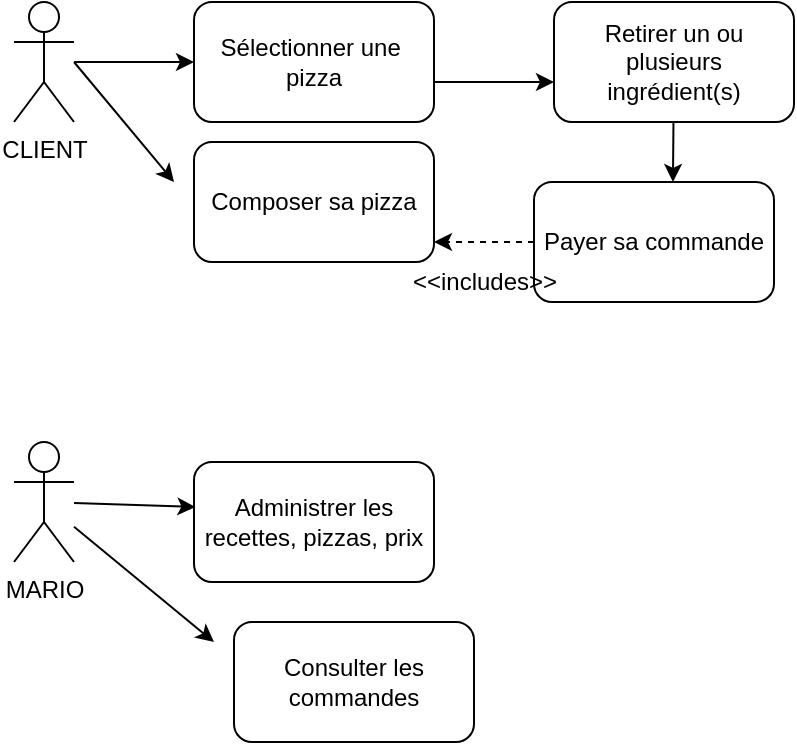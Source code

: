 <mxfile version="15.6.2" type="device"><diagram id="gc_sLdS3N96Mw1AZAfYO" name="Page-1"><mxGraphModel dx="1210" dy="607" grid="1" gridSize="10" guides="1" tooltips="1" connect="1" arrows="1" fold="1" page="1" pageScale="1" pageWidth="827" pageHeight="1169" math="0" shadow="0"><root><mxCell id="0"/><mxCell id="1" parent="0"/><mxCell id="prNVeZhOylgttV041R-r-1" value="CLIENT" style="shape=umlActor;verticalLabelPosition=bottom;verticalAlign=top;html=1;outlineConnect=0;" vertex="1" parent="1"><mxGeometry x="40" y="50" width="30" height="60" as="geometry"/></mxCell><mxCell id="prNVeZhOylgttV041R-r-4" value="Sélectionner une&amp;nbsp; pizza" style="rounded=1;whiteSpace=wrap;html=1;" vertex="1" parent="1"><mxGeometry x="130" y="50" width="120" height="60" as="geometry"/></mxCell><mxCell id="prNVeZhOylgttV041R-r-5" value="" style="endArrow=classic;html=1;rounded=0;" edge="1" parent="1" source="prNVeZhOylgttV041R-r-1"><mxGeometry width="50" height="50" relative="1" as="geometry"><mxPoint x="80" y="120" as="sourcePoint"/><mxPoint x="130" y="80" as="targetPoint"/></mxGeometry></mxCell><mxCell id="prNVeZhOylgttV041R-r-6" value="MARIO" style="shape=umlActor;verticalLabelPosition=bottom;verticalAlign=top;html=1;outlineConnect=0;" vertex="1" parent="1"><mxGeometry x="40" y="270" width="30" height="60" as="geometry"/></mxCell><mxCell id="prNVeZhOylgttV041R-r-11" value="Administrer les recettes, pizzas, prix" style="rounded=1;whiteSpace=wrap;html=1;" vertex="1" parent="1"><mxGeometry x="130" y="280" width="120" height="60" as="geometry"/></mxCell><mxCell id="prNVeZhOylgttV041R-r-12" value="" style="endArrow=classic;html=1;rounded=0;entryX=0.006;entryY=0.375;entryDx=0;entryDy=0;entryPerimeter=0;" edge="1" parent="1" source="prNVeZhOylgttV041R-r-6" target="prNVeZhOylgttV041R-r-11"><mxGeometry width="50" height="50" relative="1" as="geometry"><mxPoint x="70" y="300" as="sourcePoint"/><mxPoint x="120" y="250" as="targetPoint"/></mxGeometry></mxCell><mxCell id="prNVeZhOylgttV041R-r-13" value="" style="endArrow=classic;html=1;rounded=0;" edge="1" parent="1"><mxGeometry width="50" height="50" relative="1" as="geometry"><mxPoint x="70" y="80" as="sourcePoint"/><mxPoint x="120" y="140" as="targetPoint"/></mxGeometry></mxCell><mxCell id="prNVeZhOylgttV041R-r-14" value="Composer sa pizza" style="rounded=1;whiteSpace=wrap;html=1;" vertex="1" parent="1"><mxGeometry x="130" y="120" width="120" height="60" as="geometry"/></mxCell><mxCell id="prNVeZhOylgttV041R-r-15" value="" style="endArrow=classic;html=1;rounded=0;" edge="1" parent="1"><mxGeometry width="50" height="50" relative="1" as="geometry"><mxPoint x="250" y="90" as="sourcePoint"/><mxPoint x="310" y="90" as="targetPoint"/></mxGeometry></mxCell><mxCell id="prNVeZhOylgttV041R-r-16" value="Retirer un ou plusieurs ingrédient(s)" style="rounded=1;whiteSpace=wrap;html=1;" vertex="1" parent="1"><mxGeometry x="310" y="50" width="120" height="60" as="geometry"/></mxCell><mxCell id="prNVeZhOylgttV041R-r-17" value="Payer sa commande" style="rounded=1;whiteSpace=wrap;html=1;" vertex="1" parent="1"><mxGeometry x="300" y="140" width="120" height="60" as="geometry"/></mxCell><mxCell id="prNVeZhOylgttV041R-r-19" value="" style="endArrow=classic;html=1;rounded=0;entryX=0.579;entryY=0;entryDx=0;entryDy=0;entryPerimeter=0;" edge="1" parent="1" source="prNVeZhOylgttV041R-r-16" target="prNVeZhOylgttV041R-r-17"><mxGeometry width="50" height="50" relative="1" as="geometry"><mxPoint x="390" y="110" as="sourcePoint"/><mxPoint x="500" y="110" as="targetPoint"/></mxGeometry></mxCell><mxCell id="prNVeZhOylgttV041R-r-20" value="" style="endArrow=classic;html=1;rounded=0;" edge="1" parent="1" source="prNVeZhOylgttV041R-r-6"><mxGeometry width="50" height="50" relative="1" as="geometry"><mxPoint x="90" y="390" as="sourcePoint"/><mxPoint x="140" y="370" as="targetPoint"/><Array as="points"/></mxGeometry></mxCell><mxCell id="prNVeZhOylgttV041R-r-21" value="Consulter les commandes" style="rounded=1;whiteSpace=wrap;html=1;" vertex="1" parent="1"><mxGeometry x="150" y="360" width="120" height="60" as="geometry"/></mxCell><mxCell id="prNVeZhOylgttV041R-r-24" value="" style="edgeStyle=orthogonalEdgeStyle;rounded=0;orthogonalLoop=1;jettySize=auto;html=1;dashed=1;" edge="1" parent="1"><mxGeometry relative="1" as="geometry"><mxPoint x="300" y="170" as="sourcePoint"/><mxPoint x="250" y="169.5" as="targetPoint"/><Array as="points"><mxPoint x="250" y="169.5"/><mxPoint x="250" y="169.5"/></Array></mxGeometry></mxCell><mxCell id="prNVeZhOylgttV041R-r-25" value="&amp;lt;&amp;lt;includes&amp;gt;&amp;gt;" style="text;html=1;align=center;verticalAlign=middle;resizable=0;points=[];autosize=1;strokeColor=none;fillColor=none;" vertex="1" parent="1"><mxGeometry x="230" y="180" width="90" height="20" as="geometry"/></mxCell></root></mxGraphModel></diagram></mxfile>